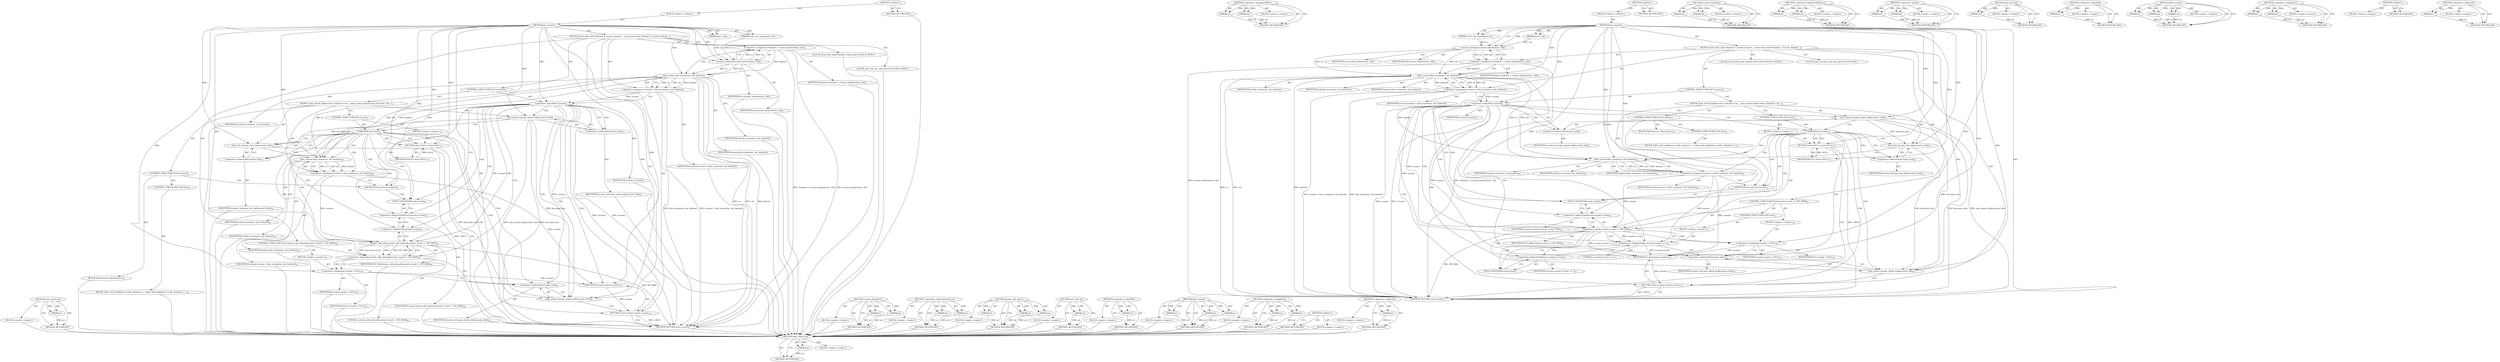 digraph "&lt;operator&gt;.addressOf" {
vulnerable_116 [label=<(METHOD,spin_unlock_irq)>];
vulnerable_117 [label=<(PARAM,p1)>];
vulnerable_118 [label=<(BLOCK,&lt;empty&gt;,&lt;empty&gt;)>];
vulnerable_119 [label=<(METHOD_RETURN,ANY)>];
vulnerable_6 [label=<(METHOD,&lt;global&gt;)<SUB>1</SUB>>];
vulnerable_7 [label=<(BLOCK,&lt;empty&gt;,&lt;empty&gt;)<SUB>1</SUB>>];
vulnerable_8 [label=<(METHOD,get_ucounts)<SUB>1</SUB>>];
vulnerable_9 [label=<(PARAM,struct user_namespace *ns)<SUB>1</SUB>>];
vulnerable_10 [label=<(PARAM,kuid_t uid)<SUB>1</SUB>>];
vulnerable_11 [label=<(BLOCK,{
	struct hlist_head *hashent = ucounts_hashent...,{
	struct hlist_head *hashent = ucounts_hashent...)<SUB>2</SUB>>];
vulnerable_12 [label="<(LOCAL,struct hlist_head* hashent: hlist_head*)<SUB>3</SUB>>"];
vulnerable_13 [label=<(&lt;operator&gt;.assignment,*hashent = ucounts_hashentry(ns, uid))<SUB>3</SUB>>];
vulnerable_14 [label=<(IDENTIFIER,hashent,*hashent = ucounts_hashentry(ns, uid))<SUB>3</SUB>>];
vulnerable_15 [label=<(ucounts_hashentry,ucounts_hashentry(ns, uid))<SUB>3</SUB>>];
vulnerable_16 [label=<(IDENTIFIER,ns,ucounts_hashentry(ns, uid))<SUB>3</SUB>>];
vulnerable_17 [label=<(IDENTIFIER,uid,ucounts_hashentry(ns, uid))<SUB>3</SUB>>];
vulnerable_18 [label="<(LOCAL,spin_lock_irq : spin_lock_irq)<SUB>6</SUB>>"];
vulnerable_19 [label=<(&lt;operator&gt;.assignment,ucounts = find_ucounts(ns, uid, hashent))<SUB>7</SUB>>];
vulnerable_20 [label=<(IDENTIFIER,ucounts,ucounts = find_ucounts(ns, uid, hashent))<SUB>7</SUB>>];
vulnerable_21 [label=<(find_ucounts,find_ucounts(ns, uid, hashent))<SUB>7</SUB>>];
vulnerable_22 [label=<(IDENTIFIER,ns,find_ucounts(ns, uid, hashent))<SUB>7</SUB>>];
vulnerable_23 [label=<(IDENTIFIER,uid,find_ucounts(ns, uid, hashent))<SUB>7</SUB>>];
vulnerable_24 [label=<(IDENTIFIER,hashent,find_ucounts(ns, uid, hashent))<SUB>7</SUB>>];
vulnerable_25 [label=<(CONTROL_STRUCTURE,IF,if (!ucounts))<SUB>8</SUB>>];
vulnerable_26 [label=<(&lt;operator&gt;.logicalNot,!ucounts)<SUB>8</SUB>>];
vulnerable_27 [label=<(IDENTIFIER,ucounts,!ucounts)<SUB>8</SUB>>];
vulnerable_28 [label=<(BLOCK,{
		spin_unlock_irq(&amp;ucounts_lock);

		new = kz...,{
		spin_unlock_irq(&amp;ucounts_lock);

		new = kz...)<SUB>8</SUB>>];
vulnerable_29 [label=<(spin_unlock_irq,spin_unlock_irq(&amp;ucounts_lock))<SUB>9</SUB>>];
vulnerable_30 [label=<(&lt;operator&gt;.addressOf,&amp;ucounts_lock)<SUB>9</SUB>>];
vulnerable_31 [label=<(IDENTIFIER,ucounts_lock,spin_unlock_irq(&amp;ucounts_lock))<SUB>9</SUB>>];
vulnerable_32 [label=<(CONTROL_STRUCTURE,IF,if (!new))<SUB>12</SUB>>];
vulnerable_33 [label=<(UNKNOWN,!new,!new)<SUB>12</SUB>>];
vulnerable_34 [label=<(BLOCK,&lt;empty&gt;,&lt;empty&gt;)<SUB>13</SUB>>];
vulnerable_35 [label=<(RETURN,return NULL;,return NULL;)<SUB>13</SUB>>];
vulnerable_36 [label=<(IDENTIFIER,NULL,return NULL;)<SUB>13</SUB>>];
vulnerable_37 [label=<(spin_lock_irq,spin_lock_irq(&amp;ucounts_lock))<SUB>19</SUB>>];
vulnerable_38 [label=<(&lt;operator&gt;.addressOf,&amp;ucounts_lock)<SUB>19</SUB>>];
vulnerable_39 [label=<(IDENTIFIER,ucounts_lock,spin_lock_irq(&amp;ucounts_lock))<SUB>19</SUB>>];
vulnerable_40 [label=<(&lt;operator&gt;.assignment,ucounts = find_ucounts(ns, uid, hashent))<SUB>20</SUB>>];
vulnerable_41 [label=<(IDENTIFIER,ucounts,ucounts = find_ucounts(ns, uid, hashent))<SUB>20</SUB>>];
vulnerable_42 [label=<(find_ucounts,find_ucounts(ns, uid, hashent))<SUB>20</SUB>>];
vulnerable_43 [label=<(IDENTIFIER,ns,find_ucounts(ns, uid, hashent))<SUB>20</SUB>>];
vulnerable_44 [label=<(IDENTIFIER,uid,find_ucounts(ns, uid, hashent))<SUB>20</SUB>>];
vulnerable_45 [label=<(IDENTIFIER,hashent,find_ucounts(ns, uid, hashent))<SUB>20</SUB>>];
vulnerable_46 [label=<(CONTROL_STRUCTURE,IF,if (ucounts))<SUB>21</SUB>>];
vulnerable_47 [label=<(IDENTIFIER,ucounts,if (ucounts))<SUB>21</SUB>>];
vulnerable_48 [label=<(BLOCK,{
			kfree(new);
		},{
			kfree(new);
		})<SUB>21</SUB>>];
vulnerable_49 [label=<(CONTROL_STRUCTURE,ELSE,else)<SUB>23</SUB>>];
vulnerable_50 [label=<(BLOCK,{
			hlist_add_head(&amp;new-&gt;node, hashent);
 			u...,{
			hlist_add_head(&amp;new-&gt;node, hashent);
 			u...)<SUB>23</SUB>>];
vulnerable_51 [label=<(CONTROL_STRUCTURE,IF,if (!atomic_add_unless(&amp;ucounts-&gt;count, 1, INT_MAX)))<SUB>28</SUB>>];
vulnerable_52 [label=<(&lt;operator&gt;.logicalNot,!atomic_add_unless(&amp;ucounts-&gt;count, 1, INT_MAX))<SUB>28</SUB>>];
vulnerable_53 [label=<(atomic_add_unless,atomic_add_unless(&amp;ucounts-&gt;count, 1, INT_MAX))<SUB>28</SUB>>];
vulnerable_54 [label=<(&lt;operator&gt;.addressOf,&amp;ucounts-&gt;count)<SUB>28</SUB>>];
vulnerable_55 [label=<(&lt;operator&gt;.indirectFieldAccess,ucounts-&gt;count)<SUB>28</SUB>>];
vulnerable_56 [label=<(IDENTIFIER,ucounts,atomic_add_unless(&amp;ucounts-&gt;count, 1, INT_MAX))<SUB>28</SUB>>];
vulnerable_57 [label=<(FIELD_IDENTIFIER,count,count)<SUB>28</SUB>>];
vulnerable_58 [label=<(LITERAL,1,atomic_add_unless(&amp;ucounts-&gt;count, 1, INT_MAX))<SUB>28</SUB>>];
vulnerable_59 [label=<(IDENTIFIER,INT_MAX,atomic_add_unless(&amp;ucounts-&gt;count, 1, INT_MAX))<SUB>28</SUB>>];
vulnerable_60 [label=<(BLOCK,&lt;empty&gt;,&lt;empty&gt;)<SUB>29</SUB>>];
vulnerable_61 [label=<(&lt;operator&gt;.assignment,ucounts = NULL)<SUB>29</SUB>>];
vulnerable_62 [label=<(IDENTIFIER,ucounts,ucounts = NULL)<SUB>29</SUB>>];
vulnerable_63 [label=<(IDENTIFIER,NULL,ucounts = NULL)<SUB>29</SUB>>];
vulnerable_64 [label=<(spin_unlock_irq,spin_unlock_irq(&amp;ucounts_lock))<SUB>30</SUB>>];
vulnerable_65 [label=<(&lt;operator&gt;.addressOf,&amp;ucounts_lock)<SUB>30</SUB>>];
vulnerable_66 [label=<(IDENTIFIER,ucounts_lock,spin_unlock_irq(&amp;ucounts_lock))<SUB>30</SUB>>];
vulnerable_67 [label=<(RETURN,return ucounts;,return ucounts;)<SUB>31</SUB>>];
vulnerable_68 [label=<(IDENTIFIER,ucounts,return ucounts;)<SUB>31</SUB>>];
vulnerable_69 [label=<(METHOD_RETURN,struct ucounts)<SUB>1</SUB>>];
vulnerable_71 [label=<(METHOD_RETURN,ANY)<SUB>1</SUB>>];
vulnerable_101 [label=<(METHOD,ucounts_hashentry)>];
vulnerable_102 [label=<(PARAM,p1)>];
vulnerable_103 [label=<(PARAM,p2)>];
vulnerable_104 [label=<(BLOCK,&lt;empty&gt;,&lt;empty&gt;)>];
vulnerable_105 [label=<(METHOD_RETURN,ANY)>];
vulnerable_134 [label=<(METHOD,&lt;operator&gt;.indirectFieldAccess)>];
vulnerable_135 [label=<(PARAM,p1)>];
vulnerable_136 [label=<(PARAM,p2)>];
vulnerable_137 [label=<(BLOCK,&lt;empty&gt;,&lt;empty&gt;)>];
vulnerable_138 [label=<(METHOD_RETURN,ANY)>];
vulnerable_128 [label=<(METHOD,atomic_add_unless)>];
vulnerable_129 [label=<(PARAM,p1)>];
vulnerable_130 [label=<(PARAM,p2)>];
vulnerable_131 [label=<(PARAM,p3)>];
vulnerable_132 [label=<(BLOCK,&lt;empty&gt;,&lt;empty&gt;)>];
vulnerable_133 [label=<(METHOD_RETURN,ANY)>];
vulnerable_124 [label=<(METHOD,spin_lock_irq)>];
vulnerable_125 [label=<(PARAM,p1)>];
vulnerable_126 [label=<(BLOCK,&lt;empty&gt;,&lt;empty&gt;)>];
vulnerable_127 [label=<(METHOD_RETURN,ANY)>];
vulnerable_112 [label=<(METHOD,&lt;operator&gt;.logicalNot)>];
vulnerable_113 [label=<(PARAM,p1)>];
vulnerable_114 [label=<(BLOCK,&lt;empty&gt;,&lt;empty&gt;)>];
vulnerable_115 [label=<(METHOD_RETURN,ANY)>];
vulnerable_106 [label=<(METHOD,find_ucounts)>];
vulnerable_107 [label=<(PARAM,p1)>];
vulnerable_108 [label=<(PARAM,p2)>];
vulnerable_109 [label=<(PARAM,p3)>];
vulnerable_110 [label=<(BLOCK,&lt;empty&gt;,&lt;empty&gt;)>];
vulnerable_111 [label=<(METHOD_RETURN,ANY)>];
vulnerable_96 [label=<(METHOD,&lt;operator&gt;.assignment)>];
vulnerable_97 [label=<(PARAM,p1)>];
vulnerable_98 [label=<(PARAM,p2)>];
vulnerable_99 [label=<(BLOCK,&lt;empty&gt;,&lt;empty&gt;)>];
vulnerable_100 [label=<(METHOD_RETURN,ANY)>];
vulnerable_90 [label=<(METHOD,&lt;global&gt;)<SUB>1</SUB>>];
vulnerable_91 [label=<(BLOCK,&lt;empty&gt;,&lt;empty&gt;)>];
vulnerable_92 [label=<(METHOD_RETURN,ANY)>];
vulnerable_120 [label=<(METHOD,&lt;operator&gt;.addressOf)>];
vulnerable_121 [label=<(PARAM,p1)>];
vulnerable_122 [label=<(BLOCK,&lt;empty&gt;,&lt;empty&gt;)>];
vulnerable_123 [label=<(METHOD_RETURN,ANY)>];
fixed_120 [label=<(METHOD,spin_unlock_irq)>];
fixed_121 [label=<(PARAM,p1)>];
fixed_122 [label=<(BLOCK,&lt;empty&gt;,&lt;empty&gt;)>];
fixed_123 [label=<(METHOD_RETURN,ANY)>];
fixed_142 [label=<(METHOD,&lt;operator&gt;.assignmentPlus)>];
fixed_143 [label=<(PARAM,p1)>];
fixed_144 [label=<(PARAM,p2)>];
fixed_145 [label=<(BLOCK,&lt;empty&gt;,&lt;empty&gt;)>];
fixed_146 [label=<(METHOD_RETURN,ANY)>];
fixed_6 [label=<(METHOD,&lt;global&gt;)<SUB>1</SUB>>];
fixed_7 [label=<(BLOCK,&lt;empty&gt;,&lt;empty&gt;)<SUB>1</SUB>>];
fixed_8 [label=<(METHOD,get_ucounts)<SUB>1</SUB>>];
fixed_9 [label=<(PARAM,struct user_namespace *ns)<SUB>1</SUB>>];
fixed_10 [label=<(PARAM,kuid_t uid)<SUB>1</SUB>>];
fixed_11 [label=<(BLOCK,{
	struct hlist_head *hashent = ucounts_hashent...,{
	struct hlist_head *hashent = ucounts_hashent...)<SUB>2</SUB>>];
fixed_12 [label="<(LOCAL,struct hlist_head* hashent: hlist_head*)<SUB>3</SUB>>"];
fixed_13 [label=<(&lt;operator&gt;.assignment,*hashent = ucounts_hashentry(ns, uid))<SUB>3</SUB>>];
fixed_14 [label=<(IDENTIFIER,hashent,*hashent = ucounts_hashentry(ns, uid))<SUB>3</SUB>>];
fixed_15 [label=<(ucounts_hashentry,ucounts_hashentry(ns, uid))<SUB>3</SUB>>];
fixed_16 [label=<(IDENTIFIER,ns,ucounts_hashentry(ns, uid))<SUB>3</SUB>>];
fixed_17 [label=<(IDENTIFIER,uid,ucounts_hashentry(ns, uid))<SUB>3</SUB>>];
fixed_18 [label="<(LOCAL,spin_lock_irq : spin_lock_irq)<SUB>6</SUB>>"];
fixed_19 [label=<(&lt;operator&gt;.assignment,ucounts = find_ucounts(ns, uid, hashent))<SUB>7</SUB>>];
fixed_20 [label=<(IDENTIFIER,ucounts,ucounts = find_ucounts(ns, uid, hashent))<SUB>7</SUB>>];
fixed_21 [label=<(find_ucounts,find_ucounts(ns, uid, hashent))<SUB>7</SUB>>];
fixed_22 [label=<(IDENTIFIER,ns,find_ucounts(ns, uid, hashent))<SUB>7</SUB>>];
fixed_23 [label=<(IDENTIFIER,uid,find_ucounts(ns, uid, hashent))<SUB>7</SUB>>];
fixed_24 [label=<(IDENTIFIER,hashent,find_ucounts(ns, uid, hashent))<SUB>7</SUB>>];
fixed_25 [label=<(CONTROL_STRUCTURE,IF,if (!ucounts))<SUB>8</SUB>>];
fixed_26 [label=<(&lt;operator&gt;.logicalNot,!ucounts)<SUB>8</SUB>>];
fixed_27 [label=<(IDENTIFIER,ucounts,!ucounts)<SUB>8</SUB>>];
fixed_28 [label=<(BLOCK,{
		spin_unlock_irq(&amp;ucounts_lock);

		new = kz...,{
		spin_unlock_irq(&amp;ucounts_lock);

		new = kz...)<SUB>8</SUB>>];
fixed_29 [label=<(spin_unlock_irq,spin_unlock_irq(&amp;ucounts_lock))<SUB>9</SUB>>];
fixed_30 [label=<(&lt;operator&gt;.addressOf,&amp;ucounts_lock)<SUB>9</SUB>>];
fixed_31 [label=<(IDENTIFIER,ucounts_lock,spin_unlock_irq(&amp;ucounts_lock))<SUB>9</SUB>>];
fixed_32 [label=<(CONTROL_STRUCTURE,IF,if (!new))<SUB>12</SUB>>];
fixed_33 [label=<(UNKNOWN,!new,!new)<SUB>12</SUB>>];
fixed_34 [label=<(BLOCK,&lt;empty&gt;,&lt;empty&gt;)<SUB>13</SUB>>];
fixed_35 [label=<(RETURN,return NULL;,return NULL;)<SUB>13</SUB>>];
fixed_36 [label=<(IDENTIFIER,NULL,return NULL;)<SUB>13</SUB>>];
fixed_37 [label=<(spin_lock_irq,spin_lock_irq(&amp;ucounts_lock))<SUB>19</SUB>>];
fixed_38 [label=<(&lt;operator&gt;.addressOf,&amp;ucounts_lock)<SUB>19</SUB>>];
fixed_39 [label=<(IDENTIFIER,ucounts_lock,spin_lock_irq(&amp;ucounts_lock))<SUB>19</SUB>>];
fixed_40 [label=<(&lt;operator&gt;.assignment,ucounts = find_ucounts(ns, uid, hashent))<SUB>20</SUB>>];
fixed_41 [label=<(IDENTIFIER,ucounts,ucounts = find_ucounts(ns, uid, hashent))<SUB>20</SUB>>];
fixed_42 [label=<(find_ucounts,find_ucounts(ns, uid, hashent))<SUB>20</SUB>>];
fixed_43 [label=<(IDENTIFIER,ns,find_ucounts(ns, uid, hashent))<SUB>20</SUB>>];
fixed_44 [label=<(IDENTIFIER,uid,find_ucounts(ns, uid, hashent))<SUB>20</SUB>>];
fixed_45 [label=<(IDENTIFIER,hashent,find_ucounts(ns, uid, hashent))<SUB>20</SUB>>];
fixed_46 [label=<(CONTROL_STRUCTURE,IF,if (ucounts))<SUB>21</SUB>>];
fixed_47 [label=<(IDENTIFIER,ucounts,if (ucounts))<SUB>21</SUB>>];
fixed_48 [label=<(BLOCK,{
			kfree(new);
		},{
			kfree(new);
		})<SUB>21</SUB>>];
fixed_49 [label=<(CONTROL_STRUCTURE,ELSE,else)<SUB>23</SUB>>];
fixed_50 [label=<(BLOCK,{
			hlist_add_head(&amp;new-&gt;node, hashent);
 			u...,{
			hlist_add_head(&amp;new-&gt;node, hashent);
 			u...)<SUB>23</SUB>>];
fixed_51 [label=<(CONTROL_STRUCTURE,IF,if (ucounts-&gt;count == INT_MAX))<SUB>28</SUB>>];
fixed_52 [label=<(&lt;operator&gt;.equals,ucounts-&gt;count == INT_MAX)<SUB>28</SUB>>];
fixed_53 [label=<(&lt;operator&gt;.indirectFieldAccess,ucounts-&gt;count)<SUB>28</SUB>>];
fixed_54 [label=<(IDENTIFIER,ucounts,ucounts-&gt;count == INT_MAX)<SUB>28</SUB>>];
fixed_55 [label=<(FIELD_IDENTIFIER,count,count)<SUB>28</SUB>>];
fixed_56 [label=<(IDENTIFIER,INT_MAX,ucounts-&gt;count == INT_MAX)<SUB>28</SUB>>];
fixed_57 [label=<(BLOCK,&lt;empty&gt;,&lt;empty&gt;)<SUB>29</SUB>>];
fixed_58 [label=<(&lt;operator&gt;.assignment,ucounts = NULL)<SUB>29</SUB>>];
fixed_59 [label=<(IDENTIFIER,ucounts,ucounts = NULL)<SUB>29</SUB>>];
fixed_60 [label=<(IDENTIFIER,NULL,ucounts = NULL)<SUB>29</SUB>>];
fixed_61 [label=<(CONTROL_STRUCTURE,ELSE,else)<SUB>31</SUB>>];
fixed_62 [label=<(BLOCK,&lt;empty&gt;,&lt;empty&gt;)<SUB>31</SUB>>];
fixed_63 [label=<(&lt;operator&gt;.assignmentPlus,ucounts-&gt;count += 1)<SUB>31</SUB>>];
fixed_64 [label=<(&lt;operator&gt;.indirectFieldAccess,ucounts-&gt;count)<SUB>31</SUB>>];
fixed_65 [label=<(IDENTIFIER,ucounts,ucounts-&gt;count += 1)<SUB>31</SUB>>];
fixed_66 [label=<(FIELD_IDENTIFIER,count,count)<SUB>31</SUB>>];
fixed_67 [label=<(LITERAL,1,ucounts-&gt;count += 1)<SUB>31</SUB>>];
fixed_68 [label=<(spin_unlock_irq,spin_unlock_irq(&amp;ucounts_lock))<SUB>32</SUB>>];
fixed_69 [label=<(&lt;operator&gt;.addressOf,&amp;ucounts_lock)<SUB>32</SUB>>];
fixed_70 [label=<(IDENTIFIER,ucounts_lock,spin_unlock_irq(&amp;ucounts_lock))<SUB>32</SUB>>];
fixed_71 [label=<(RETURN,return ucounts;,return ucounts;)<SUB>33</SUB>>];
fixed_72 [label=<(IDENTIFIER,ucounts,return ucounts;)<SUB>33</SUB>>];
fixed_73 [label=<(METHOD_RETURN,struct ucounts)<SUB>1</SUB>>];
fixed_75 [label=<(METHOD_RETURN,ANY)<SUB>1</SUB>>];
fixed_105 [label=<(METHOD,ucounts_hashentry)>];
fixed_106 [label=<(PARAM,p1)>];
fixed_107 [label=<(PARAM,p2)>];
fixed_108 [label=<(BLOCK,&lt;empty&gt;,&lt;empty&gt;)>];
fixed_109 [label=<(METHOD_RETURN,ANY)>];
fixed_137 [label=<(METHOD,&lt;operator&gt;.indirectFieldAccess)>];
fixed_138 [label=<(PARAM,p1)>];
fixed_139 [label=<(PARAM,p2)>];
fixed_140 [label=<(BLOCK,&lt;empty&gt;,&lt;empty&gt;)>];
fixed_141 [label=<(METHOD_RETURN,ANY)>];
fixed_132 [label=<(METHOD,&lt;operator&gt;.equals)>];
fixed_133 [label=<(PARAM,p1)>];
fixed_134 [label=<(PARAM,p2)>];
fixed_135 [label=<(BLOCK,&lt;empty&gt;,&lt;empty&gt;)>];
fixed_136 [label=<(METHOD_RETURN,ANY)>];
fixed_128 [label=<(METHOD,spin_lock_irq)>];
fixed_129 [label=<(PARAM,p1)>];
fixed_130 [label=<(BLOCK,&lt;empty&gt;,&lt;empty&gt;)>];
fixed_131 [label=<(METHOD_RETURN,ANY)>];
fixed_116 [label=<(METHOD,&lt;operator&gt;.logicalNot)>];
fixed_117 [label=<(PARAM,p1)>];
fixed_118 [label=<(BLOCK,&lt;empty&gt;,&lt;empty&gt;)>];
fixed_119 [label=<(METHOD_RETURN,ANY)>];
fixed_110 [label=<(METHOD,find_ucounts)>];
fixed_111 [label=<(PARAM,p1)>];
fixed_112 [label=<(PARAM,p2)>];
fixed_113 [label=<(PARAM,p3)>];
fixed_114 [label=<(BLOCK,&lt;empty&gt;,&lt;empty&gt;)>];
fixed_115 [label=<(METHOD_RETURN,ANY)>];
fixed_100 [label=<(METHOD,&lt;operator&gt;.assignment)>];
fixed_101 [label=<(PARAM,p1)>];
fixed_102 [label=<(PARAM,p2)>];
fixed_103 [label=<(BLOCK,&lt;empty&gt;,&lt;empty&gt;)>];
fixed_104 [label=<(METHOD_RETURN,ANY)>];
fixed_94 [label=<(METHOD,&lt;global&gt;)<SUB>1</SUB>>];
fixed_95 [label=<(BLOCK,&lt;empty&gt;,&lt;empty&gt;)>];
fixed_96 [label=<(METHOD_RETURN,ANY)>];
fixed_124 [label=<(METHOD,&lt;operator&gt;.addressOf)>];
fixed_125 [label=<(PARAM,p1)>];
fixed_126 [label=<(BLOCK,&lt;empty&gt;,&lt;empty&gt;)>];
fixed_127 [label=<(METHOD_RETURN,ANY)>];
vulnerable_116 -> vulnerable_117  [key=0, label="AST: "];
vulnerable_116 -> vulnerable_117  [key=1, label="DDG: "];
vulnerable_116 -> vulnerable_118  [key=0, label="AST: "];
vulnerable_116 -> vulnerable_119  [key=0, label="AST: "];
vulnerable_116 -> vulnerable_119  [key=1, label="CFG: "];
vulnerable_117 -> vulnerable_119  [key=0, label="DDG: p1"];
vulnerable_118 -> fixed_120  [key=0];
vulnerable_119 -> fixed_120  [key=0];
vulnerable_6 -> vulnerable_7  [key=0, label="AST: "];
vulnerable_6 -> vulnerable_71  [key=0, label="AST: "];
vulnerable_6 -> vulnerable_71  [key=1, label="CFG: "];
vulnerable_7 -> vulnerable_8  [key=0, label="AST: "];
vulnerable_8 -> vulnerable_9  [key=0, label="AST: "];
vulnerable_8 -> vulnerable_9  [key=1, label="DDG: "];
vulnerable_8 -> vulnerable_10  [key=0, label="AST: "];
vulnerable_8 -> vulnerable_10  [key=1, label="DDG: "];
vulnerable_8 -> vulnerable_11  [key=0, label="AST: "];
vulnerable_8 -> vulnerable_69  [key=0, label="AST: "];
vulnerable_8 -> vulnerable_15  [key=0, label="CFG: "];
vulnerable_8 -> vulnerable_15  [key=1, label="DDG: "];
vulnerable_8 -> vulnerable_64  [key=0, label="DDG: "];
vulnerable_8 -> vulnerable_68  [key=0, label="DDG: "];
vulnerable_8 -> vulnerable_21  [key=0, label="DDG: "];
vulnerable_8 -> vulnerable_26  [key=0, label="DDG: "];
vulnerable_8 -> vulnerable_61  [key=0, label="DDG: "];
vulnerable_8 -> vulnerable_29  [key=0, label="DDG: "];
vulnerable_8 -> vulnerable_37  [key=0, label="DDG: "];
vulnerable_8 -> vulnerable_47  [key=0, label="DDG: "];
vulnerable_8 -> vulnerable_53  [key=0, label="DDG: "];
vulnerable_8 -> vulnerable_35  [key=0, label="DDG: "];
vulnerable_8 -> vulnerable_42  [key=0, label="DDG: "];
vulnerable_8 -> vulnerable_36  [key=0, label="DDG: "];
vulnerable_9 -> vulnerable_15  [key=0, label="DDG: ns"];
vulnerable_10 -> vulnerable_15  [key=0, label="DDG: uid"];
vulnerable_11 -> vulnerable_12  [key=0, label="AST: "];
vulnerable_11 -> vulnerable_13  [key=0, label="AST: "];
vulnerable_11 -> vulnerable_18  [key=0, label="AST: "];
vulnerable_11 -> vulnerable_19  [key=0, label="AST: "];
vulnerable_11 -> vulnerable_25  [key=0, label="AST: "];
vulnerable_11 -> vulnerable_51  [key=0, label="AST: "];
vulnerable_11 -> vulnerable_64  [key=0, label="AST: "];
vulnerable_11 -> vulnerable_67  [key=0, label="AST: "];
vulnerable_12 -> fixed_120  [key=0];
vulnerable_13 -> vulnerable_14  [key=0, label="AST: "];
vulnerable_13 -> vulnerable_15  [key=0, label="AST: "];
vulnerable_13 -> vulnerable_21  [key=0, label="CFG: "];
vulnerable_13 -> vulnerable_21  [key=1, label="DDG: hashent"];
vulnerable_13 -> vulnerable_69  [key=0, label="DDG: ucounts_hashentry(ns, uid)"];
vulnerable_13 -> vulnerable_69  [key=1, label="DDG: *hashent = ucounts_hashentry(ns, uid)"];
vulnerable_14 -> fixed_120  [key=0];
vulnerable_15 -> vulnerable_16  [key=0, label="AST: "];
vulnerable_15 -> vulnerable_17  [key=0, label="AST: "];
vulnerable_15 -> vulnerable_13  [key=0, label="CFG: "];
vulnerable_15 -> vulnerable_13  [key=1, label="DDG: ns"];
vulnerable_15 -> vulnerable_13  [key=2, label="DDG: uid"];
vulnerable_15 -> vulnerable_21  [key=0, label="DDG: ns"];
vulnerable_15 -> vulnerable_21  [key=1, label="DDG: uid"];
vulnerable_16 -> fixed_120  [key=0];
vulnerable_17 -> fixed_120  [key=0];
vulnerable_18 -> fixed_120  [key=0];
vulnerable_19 -> vulnerable_20  [key=0, label="AST: "];
vulnerable_19 -> vulnerable_21  [key=0, label="AST: "];
vulnerable_19 -> vulnerable_26  [key=0, label="CFG: "];
vulnerable_19 -> vulnerable_26  [key=1, label="DDG: ucounts"];
vulnerable_19 -> vulnerable_69  [key=0, label="DDG: find_ucounts(ns, uid, hashent)"];
vulnerable_19 -> vulnerable_69  [key=1, label="DDG: ucounts = find_ucounts(ns, uid, hashent)"];
vulnerable_20 -> fixed_120  [key=0];
vulnerable_21 -> vulnerable_22  [key=0, label="AST: "];
vulnerable_21 -> vulnerable_23  [key=0, label="AST: "];
vulnerable_21 -> vulnerable_24  [key=0, label="AST: "];
vulnerable_21 -> vulnerable_19  [key=0, label="CFG: "];
vulnerable_21 -> vulnerable_19  [key=1, label="DDG: ns"];
vulnerable_21 -> vulnerable_19  [key=2, label="DDG: uid"];
vulnerable_21 -> vulnerable_19  [key=3, label="DDG: hashent"];
vulnerable_21 -> vulnerable_69  [key=0, label="DDG: ns"];
vulnerable_21 -> vulnerable_69  [key=1, label="DDG: uid"];
vulnerable_21 -> vulnerable_69  [key=2, label="DDG: hashent"];
vulnerable_21 -> vulnerable_42  [key=0, label="DDG: ns"];
vulnerable_21 -> vulnerable_42  [key=1, label="DDG: uid"];
vulnerable_21 -> vulnerable_42  [key=2, label="DDG: hashent"];
vulnerable_22 -> fixed_120  [key=0];
vulnerable_23 -> fixed_120  [key=0];
vulnerable_24 -> fixed_120  [key=0];
vulnerable_25 -> vulnerable_26  [key=0, label="AST: "];
vulnerable_25 -> vulnerable_28  [key=0, label="AST: "];
vulnerable_26 -> vulnerable_27  [key=0, label="AST: "];
vulnerable_26 -> vulnerable_30  [key=0, label="CFG: "];
vulnerable_26 -> vulnerable_30  [key=1, label="CDG: "];
vulnerable_26 -> vulnerable_57  [key=0, label="CFG: "];
vulnerable_26 -> vulnerable_57  [key=1, label="CDG: "];
vulnerable_26 -> vulnerable_69  [key=0, label="DDG: ucounts"];
vulnerable_26 -> vulnerable_69  [key=1, label="DDG: !ucounts"];
vulnerable_26 -> vulnerable_68  [key=0, label="DDG: ucounts"];
vulnerable_26 -> vulnerable_53  [key=0, label="DDG: ucounts"];
vulnerable_26 -> vulnerable_53  [key=1, label="CDG: "];
vulnerable_26 -> vulnerable_33  [key=0, label="CDG: "];
vulnerable_26 -> vulnerable_64  [key=0, label="CDG: "];
vulnerable_26 -> vulnerable_52  [key=0, label="CDG: "];
vulnerable_26 -> vulnerable_67  [key=0, label="CDG: "];
vulnerable_26 -> vulnerable_29  [key=0, label="CDG: "];
vulnerable_26 -> vulnerable_65  [key=0, label="CDG: "];
vulnerable_26 -> vulnerable_55  [key=0, label="CDG: "];
vulnerable_26 -> vulnerable_54  [key=0, label="CDG: "];
vulnerable_27 -> fixed_120  [key=0];
vulnerable_28 -> vulnerable_29  [key=0, label="AST: "];
vulnerable_28 -> vulnerable_32  [key=0, label="AST: "];
vulnerable_28 -> vulnerable_37  [key=0, label="AST: "];
vulnerable_28 -> vulnerable_40  [key=0, label="AST: "];
vulnerable_28 -> vulnerable_46  [key=0, label="AST: "];
vulnerable_29 -> vulnerable_30  [key=0, label="AST: "];
vulnerable_29 -> vulnerable_33  [key=0, label="CFG: "];
vulnerable_29 -> vulnerable_69  [key=0, label="DDG: &amp;ucounts_lock"];
vulnerable_29 -> vulnerable_69  [key=1, label="DDG: spin_unlock_irq(&amp;ucounts_lock)"];
vulnerable_29 -> vulnerable_64  [key=0, label="DDG: &amp;ucounts_lock"];
vulnerable_29 -> vulnerable_37  [key=0, label="DDG: &amp;ucounts_lock"];
vulnerable_30 -> vulnerable_31  [key=0, label="AST: "];
vulnerable_30 -> vulnerable_29  [key=0, label="CFG: "];
vulnerable_31 -> fixed_120  [key=0];
vulnerable_32 -> vulnerable_33  [key=0, label="AST: "];
vulnerable_32 -> vulnerable_34  [key=0, label="AST: "];
vulnerable_33 -> vulnerable_35  [key=0, label="CFG: "];
vulnerable_33 -> vulnerable_35  [key=1, label="CDG: "];
vulnerable_33 -> vulnerable_38  [key=0, label="CFG: "];
vulnerable_33 -> vulnerable_38  [key=1, label="CDG: "];
vulnerable_33 -> vulnerable_47  [key=0, label="CDG: "];
vulnerable_33 -> vulnerable_64  [key=0, label="CDG: "];
vulnerable_33 -> vulnerable_42  [key=0, label="CDG: "];
vulnerable_33 -> vulnerable_57  [key=0, label="CDG: "];
vulnerable_33 -> vulnerable_52  [key=0, label="CDG: "];
vulnerable_33 -> vulnerable_37  [key=0, label="CDG: "];
vulnerable_33 -> vulnerable_53  [key=0, label="CDG: "];
vulnerable_33 -> vulnerable_67  [key=0, label="CDG: "];
vulnerable_33 -> vulnerable_40  [key=0, label="CDG: "];
vulnerable_33 -> vulnerable_65  [key=0, label="CDG: "];
vulnerable_33 -> vulnerable_55  [key=0, label="CDG: "];
vulnerable_33 -> vulnerable_54  [key=0, label="CDG: "];
vulnerable_34 -> vulnerable_35  [key=0, label="AST: "];
vulnerable_35 -> vulnerable_36  [key=0, label="AST: "];
vulnerable_35 -> vulnerable_69  [key=0, label="CFG: "];
vulnerable_35 -> vulnerable_69  [key=1, label="DDG: &lt;RET&gt;"];
vulnerable_36 -> vulnerable_35  [key=0, label="DDG: NULL"];
vulnerable_37 -> vulnerable_38  [key=0, label="AST: "];
vulnerable_37 -> vulnerable_42  [key=0, label="CFG: "];
vulnerable_37 -> vulnerable_64  [key=0, label="DDG: &amp;ucounts_lock"];
vulnerable_38 -> vulnerable_39  [key=0, label="AST: "];
vulnerable_38 -> vulnerable_37  [key=0, label="CFG: "];
vulnerable_39 -> fixed_120  [key=0];
vulnerable_40 -> vulnerable_41  [key=0, label="AST: "];
vulnerable_40 -> vulnerable_42  [key=0, label="AST: "];
vulnerable_40 -> vulnerable_47  [key=0, label="CFG: "];
vulnerable_40 -> vulnerable_68  [key=0, label="DDG: ucounts"];
vulnerable_40 -> vulnerable_53  [key=0, label="DDG: ucounts"];
vulnerable_41 -> fixed_120  [key=0];
vulnerable_42 -> vulnerable_43  [key=0, label="AST: "];
vulnerable_42 -> vulnerable_44  [key=0, label="AST: "];
vulnerable_42 -> vulnerable_45  [key=0, label="AST: "];
vulnerable_42 -> vulnerable_40  [key=0, label="CFG: "];
vulnerable_42 -> vulnerable_40  [key=1, label="DDG: ns"];
vulnerable_42 -> vulnerable_40  [key=2, label="DDG: uid"];
vulnerable_42 -> vulnerable_40  [key=3, label="DDG: hashent"];
vulnerable_43 -> fixed_120  [key=0];
vulnerable_44 -> fixed_120  [key=0];
vulnerable_45 -> fixed_120  [key=0];
vulnerable_46 -> vulnerable_47  [key=0, label="AST: "];
vulnerable_46 -> vulnerable_48  [key=0, label="AST: "];
vulnerable_46 -> vulnerable_49  [key=0, label="AST: "];
vulnerable_47 -> vulnerable_57  [key=0, label="CFG: "];
vulnerable_48 -> fixed_120  [key=0];
vulnerable_49 -> vulnerable_50  [key=0, label="AST: "];
vulnerable_50 -> fixed_120  [key=0];
vulnerable_51 -> vulnerable_52  [key=0, label="AST: "];
vulnerable_51 -> vulnerable_60  [key=0, label="AST: "];
vulnerable_52 -> vulnerable_53  [key=0, label="AST: "];
vulnerable_52 -> vulnerable_61  [key=0, label="CFG: "];
vulnerable_52 -> vulnerable_61  [key=1, label="CDG: "];
vulnerable_52 -> vulnerable_65  [key=0, label="CFG: "];
vulnerable_53 -> vulnerable_54  [key=0, label="AST: "];
vulnerable_53 -> vulnerable_58  [key=0, label="AST: "];
vulnerable_53 -> vulnerable_59  [key=0, label="AST: "];
vulnerable_53 -> vulnerable_52  [key=0, label="CFG: "];
vulnerable_53 -> vulnerable_52  [key=1, label="DDG: &amp;ucounts-&gt;count"];
vulnerable_53 -> vulnerable_52  [key=2, label="DDG: 1"];
vulnerable_53 -> vulnerable_52  [key=3, label="DDG: INT_MAX"];
vulnerable_53 -> vulnerable_69  [key=0, label="DDG: INT_MAX"];
vulnerable_54 -> vulnerable_55  [key=0, label="AST: "];
vulnerable_54 -> vulnerable_53  [key=0, label="CFG: "];
vulnerable_55 -> vulnerable_56  [key=0, label="AST: "];
vulnerable_55 -> vulnerable_57  [key=0, label="AST: "];
vulnerable_55 -> vulnerable_54  [key=0, label="CFG: "];
vulnerable_56 -> fixed_120  [key=0];
vulnerable_57 -> vulnerable_55  [key=0, label="CFG: "];
vulnerable_58 -> fixed_120  [key=0];
vulnerable_59 -> fixed_120  [key=0];
vulnerable_60 -> vulnerable_61  [key=0, label="AST: "];
vulnerable_61 -> vulnerable_62  [key=0, label="AST: "];
vulnerable_61 -> vulnerable_63  [key=0, label="AST: "];
vulnerable_61 -> vulnerable_65  [key=0, label="CFG: "];
vulnerable_61 -> vulnerable_68  [key=0, label="DDG: ucounts"];
vulnerable_62 -> fixed_120  [key=0];
vulnerable_63 -> fixed_120  [key=0];
vulnerable_64 -> vulnerable_65  [key=0, label="AST: "];
vulnerable_64 -> vulnerable_67  [key=0, label="CFG: "];
vulnerable_65 -> vulnerable_66  [key=0, label="AST: "];
vulnerable_65 -> vulnerable_64  [key=0, label="CFG: "];
vulnerable_66 -> fixed_120  [key=0];
vulnerable_67 -> vulnerable_68  [key=0, label="AST: "];
vulnerable_67 -> vulnerable_69  [key=0, label="CFG: "];
vulnerable_67 -> vulnerable_69  [key=1, label="DDG: &lt;RET&gt;"];
vulnerable_68 -> vulnerable_67  [key=0, label="DDG: ucounts"];
vulnerable_69 -> fixed_120  [key=0];
vulnerable_71 -> fixed_120  [key=0];
vulnerable_101 -> vulnerable_102  [key=0, label="AST: "];
vulnerable_101 -> vulnerable_102  [key=1, label="DDG: "];
vulnerable_101 -> vulnerable_104  [key=0, label="AST: "];
vulnerable_101 -> vulnerable_103  [key=0, label="AST: "];
vulnerable_101 -> vulnerable_103  [key=1, label="DDG: "];
vulnerable_101 -> vulnerable_105  [key=0, label="AST: "];
vulnerable_101 -> vulnerable_105  [key=1, label="CFG: "];
vulnerable_102 -> vulnerable_105  [key=0, label="DDG: p1"];
vulnerable_103 -> vulnerable_105  [key=0, label="DDG: p2"];
vulnerable_104 -> fixed_120  [key=0];
vulnerable_105 -> fixed_120  [key=0];
vulnerable_134 -> vulnerable_135  [key=0, label="AST: "];
vulnerable_134 -> vulnerable_135  [key=1, label="DDG: "];
vulnerable_134 -> vulnerable_137  [key=0, label="AST: "];
vulnerable_134 -> vulnerable_136  [key=0, label="AST: "];
vulnerable_134 -> vulnerable_136  [key=1, label="DDG: "];
vulnerable_134 -> vulnerable_138  [key=0, label="AST: "];
vulnerable_134 -> vulnerable_138  [key=1, label="CFG: "];
vulnerable_135 -> vulnerable_138  [key=0, label="DDG: p1"];
vulnerable_136 -> vulnerable_138  [key=0, label="DDG: p2"];
vulnerable_137 -> fixed_120  [key=0];
vulnerable_138 -> fixed_120  [key=0];
vulnerable_128 -> vulnerable_129  [key=0, label="AST: "];
vulnerable_128 -> vulnerable_129  [key=1, label="DDG: "];
vulnerable_128 -> vulnerable_132  [key=0, label="AST: "];
vulnerable_128 -> vulnerable_130  [key=0, label="AST: "];
vulnerable_128 -> vulnerable_130  [key=1, label="DDG: "];
vulnerable_128 -> vulnerable_133  [key=0, label="AST: "];
vulnerable_128 -> vulnerable_133  [key=1, label="CFG: "];
vulnerable_128 -> vulnerable_131  [key=0, label="AST: "];
vulnerable_128 -> vulnerable_131  [key=1, label="DDG: "];
vulnerable_129 -> vulnerable_133  [key=0, label="DDG: p1"];
vulnerable_130 -> vulnerable_133  [key=0, label="DDG: p2"];
vulnerable_131 -> vulnerable_133  [key=0, label="DDG: p3"];
vulnerable_132 -> fixed_120  [key=0];
vulnerable_133 -> fixed_120  [key=0];
vulnerable_124 -> vulnerable_125  [key=0, label="AST: "];
vulnerable_124 -> vulnerable_125  [key=1, label="DDG: "];
vulnerable_124 -> vulnerable_126  [key=0, label="AST: "];
vulnerable_124 -> vulnerable_127  [key=0, label="AST: "];
vulnerable_124 -> vulnerable_127  [key=1, label="CFG: "];
vulnerable_125 -> vulnerable_127  [key=0, label="DDG: p1"];
vulnerable_126 -> fixed_120  [key=0];
vulnerable_127 -> fixed_120  [key=0];
vulnerable_112 -> vulnerable_113  [key=0, label="AST: "];
vulnerable_112 -> vulnerable_113  [key=1, label="DDG: "];
vulnerable_112 -> vulnerable_114  [key=0, label="AST: "];
vulnerable_112 -> vulnerable_115  [key=0, label="AST: "];
vulnerable_112 -> vulnerable_115  [key=1, label="CFG: "];
vulnerable_113 -> vulnerable_115  [key=0, label="DDG: p1"];
vulnerable_114 -> fixed_120  [key=0];
vulnerable_115 -> fixed_120  [key=0];
vulnerable_106 -> vulnerable_107  [key=0, label="AST: "];
vulnerable_106 -> vulnerable_107  [key=1, label="DDG: "];
vulnerable_106 -> vulnerable_110  [key=0, label="AST: "];
vulnerable_106 -> vulnerable_108  [key=0, label="AST: "];
vulnerable_106 -> vulnerable_108  [key=1, label="DDG: "];
vulnerable_106 -> vulnerable_111  [key=0, label="AST: "];
vulnerable_106 -> vulnerable_111  [key=1, label="CFG: "];
vulnerable_106 -> vulnerable_109  [key=0, label="AST: "];
vulnerable_106 -> vulnerable_109  [key=1, label="DDG: "];
vulnerable_107 -> vulnerable_111  [key=0, label="DDG: p1"];
vulnerable_108 -> vulnerable_111  [key=0, label="DDG: p2"];
vulnerable_109 -> vulnerable_111  [key=0, label="DDG: p3"];
vulnerable_110 -> fixed_120  [key=0];
vulnerable_111 -> fixed_120  [key=0];
vulnerable_96 -> vulnerable_97  [key=0, label="AST: "];
vulnerable_96 -> vulnerable_97  [key=1, label="DDG: "];
vulnerable_96 -> vulnerable_99  [key=0, label="AST: "];
vulnerable_96 -> vulnerable_98  [key=0, label="AST: "];
vulnerable_96 -> vulnerable_98  [key=1, label="DDG: "];
vulnerable_96 -> vulnerable_100  [key=0, label="AST: "];
vulnerable_96 -> vulnerable_100  [key=1, label="CFG: "];
vulnerable_97 -> vulnerable_100  [key=0, label="DDG: p1"];
vulnerable_98 -> vulnerable_100  [key=0, label="DDG: p2"];
vulnerable_99 -> fixed_120  [key=0];
vulnerable_100 -> fixed_120  [key=0];
vulnerable_90 -> vulnerable_91  [key=0, label="AST: "];
vulnerable_90 -> vulnerable_92  [key=0, label="AST: "];
vulnerable_90 -> vulnerable_92  [key=1, label="CFG: "];
vulnerable_91 -> fixed_120  [key=0];
vulnerable_92 -> fixed_120  [key=0];
vulnerable_120 -> vulnerable_121  [key=0, label="AST: "];
vulnerable_120 -> vulnerable_121  [key=1, label="DDG: "];
vulnerable_120 -> vulnerable_122  [key=0, label="AST: "];
vulnerable_120 -> vulnerable_123  [key=0, label="AST: "];
vulnerable_120 -> vulnerable_123  [key=1, label="CFG: "];
vulnerable_121 -> vulnerable_123  [key=0, label="DDG: p1"];
vulnerable_122 -> fixed_120  [key=0];
vulnerable_123 -> fixed_120  [key=0];
fixed_120 -> fixed_121  [key=0, label="AST: "];
fixed_120 -> fixed_121  [key=1, label="DDG: "];
fixed_120 -> fixed_122  [key=0, label="AST: "];
fixed_120 -> fixed_123  [key=0, label="AST: "];
fixed_120 -> fixed_123  [key=1, label="CFG: "];
fixed_121 -> fixed_123  [key=0, label="DDG: p1"];
fixed_142 -> fixed_143  [key=0, label="AST: "];
fixed_142 -> fixed_143  [key=1, label="DDG: "];
fixed_142 -> fixed_145  [key=0, label="AST: "];
fixed_142 -> fixed_144  [key=0, label="AST: "];
fixed_142 -> fixed_144  [key=1, label="DDG: "];
fixed_142 -> fixed_146  [key=0, label="AST: "];
fixed_142 -> fixed_146  [key=1, label="CFG: "];
fixed_143 -> fixed_146  [key=0, label="DDG: p1"];
fixed_144 -> fixed_146  [key=0, label="DDG: p2"];
fixed_6 -> fixed_7  [key=0, label="AST: "];
fixed_6 -> fixed_75  [key=0, label="AST: "];
fixed_6 -> fixed_75  [key=1, label="CFG: "];
fixed_7 -> fixed_8  [key=0, label="AST: "];
fixed_8 -> fixed_9  [key=0, label="AST: "];
fixed_8 -> fixed_9  [key=1, label="DDG: "];
fixed_8 -> fixed_10  [key=0, label="AST: "];
fixed_8 -> fixed_10  [key=1, label="DDG: "];
fixed_8 -> fixed_11  [key=0, label="AST: "];
fixed_8 -> fixed_73  [key=0, label="AST: "];
fixed_8 -> fixed_15  [key=0, label="CFG: "];
fixed_8 -> fixed_15  [key=1, label="DDG: "];
fixed_8 -> fixed_68  [key=0, label="DDG: "];
fixed_8 -> fixed_72  [key=0, label="DDG: "];
fixed_8 -> fixed_21  [key=0, label="DDG: "];
fixed_8 -> fixed_26  [key=0, label="DDG: "];
fixed_8 -> fixed_52  [key=0, label="DDG: "];
fixed_8 -> fixed_58  [key=0, label="DDG: "];
fixed_8 -> fixed_29  [key=0, label="DDG: "];
fixed_8 -> fixed_37  [key=0, label="DDG: "];
fixed_8 -> fixed_47  [key=0, label="DDG: "];
fixed_8 -> fixed_63  [key=0, label="DDG: "];
fixed_8 -> fixed_35  [key=0, label="DDG: "];
fixed_8 -> fixed_42  [key=0, label="DDG: "];
fixed_8 -> fixed_36  [key=0, label="DDG: "];
fixed_9 -> fixed_15  [key=0, label="DDG: ns"];
fixed_10 -> fixed_15  [key=0, label="DDG: uid"];
fixed_11 -> fixed_12  [key=0, label="AST: "];
fixed_11 -> fixed_13  [key=0, label="AST: "];
fixed_11 -> fixed_18  [key=0, label="AST: "];
fixed_11 -> fixed_19  [key=0, label="AST: "];
fixed_11 -> fixed_25  [key=0, label="AST: "];
fixed_11 -> fixed_51  [key=0, label="AST: "];
fixed_11 -> fixed_68  [key=0, label="AST: "];
fixed_11 -> fixed_71  [key=0, label="AST: "];
fixed_13 -> fixed_14  [key=0, label="AST: "];
fixed_13 -> fixed_15  [key=0, label="AST: "];
fixed_13 -> fixed_21  [key=0, label="CFG: "];
fixed_13 -> fixed_21  [key=1, label="DDG: hashent"];
fixed_13 -> fixed_73  [key=0, label="DDG: ucounts_hashentry(ns, uid)"];
fixed_13 -> fixed_73  [key=1, label="DDG: *hashent = ucounts_hashentry(ns, uid)"];
fixed_15 -> fixed_16  [key=0, label="AST: "];
fixed_15 -> fixed_17  [key=0, label="AST: "];
fixed_15 -> fixed_13  [key=0, label="CFG: "];
fixed_15 -> fixed_13  [key=1, label="DDG: ns"];
fixed_15 -> fixed_13  [key=2, label="DDG: uid"];
fixed_15 -> fixed_21  [key=0, label="DDG: ns"];
fixed_15 -> fixed_21  [key=1, label="DDG: uid"];
fixed_19 -> fixed_20  [key=0, label="AST: "];
fixed_19 -> fixed_21  [key=0, label="AST: "];
fixed_19 -> fixed_26  [key=0, label="CFG: "];
fixed_19 -> fixed_26  [key=1, label="DDG: ucounts"];
fixed_19 -> fixed_73  [key=0, label="DDG: find_ucounts(ns, uid, hashent)"];
fixed_19 -> fixed_73  [key=1, label="DDG: ucounts = find_ucounts(ns, uid, hashent)"];
fixed_21 -> fixed_22  [key=0, label="AST: "];
fixed_21 -> fixed_23  [key=0, label="AST: "];
fixed_21 -> fixed_24  [key=0, label="AST: "];
fixed_21 -> fixed_19  [key=0, label="CFG: "];
fixed_21 -> fixed_19  [key=1, label="DDG: ns"];
fixed_21 -> fixed_19  [key=2, label="DDG: uid"];
fixed_21 -> fixed_19  [key=3, label="DDG: hashent"];
fixed_21 -> fixed_73  [key=0, label="DDG: ns"];
fixed_21 -> fixed_73  [key=1, label="DDG: uid"];
fixed_21 -> fixed_73  [key=2, label="DDG: hashent"];
fixed_21 -> fixed_42  [key=0, label="DDG: ns"];
fixed_21 -> fixed_42  [key=1, label="DDG: uid"];
fixed_21 -> fixed_42  [key=2, label="DDG: hashent"];
fixed_25 -> fixed_26  [key=0, label="AST: "];
fixed_25 -> fixed_28  [key=0, label="AST: "];
fixed_26 -> fixed_27  [key=0, label="AST: "];
fixed_26 -> fixed_30  [key=0, label="CFG: "];
fixed_26 -> fixed_30  [key=1, label="CDG: "];
fixed_26 -> fixed_55  [key=0, label="CFG: "];
fixed_26 -> fixed_55  [key=1, label="CDG: "];
fixed_26 -> fixed_73  [key=0, label="DDG: ucounts"];
fixed_26 -> fixed_73  [key=1, label="DDG: !ucounts"];
fixed_26 -> fixed_72  [key=0, label="DDG: ucounts"];
fixed_26 -> fixed_52  [key=0, label="DDG: ucounts"];
fixed_26 -> fixed_52  [key=1, label="CDG: "];
fixed_26 -> fixed_63  [key=0, label="DDG: ucounts"];
fixed_26 -> fixed_68  [key=0, label="CDG: "];
fixed_26 -> fixed_33  [key=0, label="CDG: "];
fixed_26 -> fixed_71  [key=0, label="CDG: "];
fixed_26 -> fixed_53  [key=0, label="CDG: "];
fixed_26 -> fixed_69  [key=0, label="CDG: "];
fixed_26 -> fixed_29  [key=0, label="CDG: "];
fixed_28 -> fixed_29  [key=0, label="AST: "];
fixed_28 -> fixed_32  [key=0, label="AST: "];
fixed_28 -> fixed_37  [key=0, label="AST: "];
fixed_28 -> fixed_40  [key=0, label="AST: "];
fixed_28 -> fixed_46  [key=0, label="AST: "];
fixed_29 -> fixed_30  [key=0, label="AST: "];
fixed_29 -> fixed_33  [key=0, label="CFG: "];
fixed_29 -> fixed_73  [key=0, label="DDG: &amp;ucounts_lock"];
fixed_29 -> fixed_73  [key=1, label="DDG: spin_unlock_irq(&amp;ucounts_lock)"];
fixed_29 -> fixed_68  [key=0, label="DDG: &amp;ucounts_lock"];
fixed_29 -> fixed_37  [key=0, label="DDG: &amp;ucounts_lock"];
fixed_30 -> fixed_31  [key=0, label="AST: "];
fixed_30 -> fixed_29  [key=0, label="CFG: "];
fixed_32 -> fixed_33  [key=0, label="AST: "];
fixed_32 -> fixed_34  [key=0, label="AST: "];
fixed_33 -> fixed_35  [key=0, label="CFG: "];
fixed_33 -> fixed_35  [key=1, label="CDG: "];
fixed_33 -> fixed_38  [key=0, label="CFG: "];
fixed_33 -> fixed_38  [key=1, label="CDG: "];
fixed_33 -> fixed_47  [key=0, label="CDG: "];
fixed_33 -> fixed_68  [key=0, label="CDG: "];
fixed_33 -> fixed_42  [key=0, label="CDG: "];
fixed_33 -> fixed_71  [key=0, label="CDG: "];
fixed_33 -> fixed_52  [key=0, label="CDG: "];
fixed_33 -> fixed_37  [key=0, label="CDG: "];
fixed_33 -> fixed_53  [key=0, label="CDG: "];
fixed_33 -> fixed_69  [key=0, label="CDG: "];
fixed_33 -> fixed_40  [key=0, label="CDG: "];
fixed_33 -> fixed_55  [key=0, label="CDG: "];
fixed_34 -> fixed_35  [key=0, label="AST: "];
fixed_35 -> fixed_36  [key=0, label="AST: "];
fixed_35 -> fixed_73  [key=0, label="CFG: "];
fixed_35 -> fixed_73  [key=1, label="DDG: &lt;RET&gt;"];
fixed_36 -> fixed_35  [key=0, label="DDG: NULL"];
fixed_37 -> fixed_38  [key=0, label="AST: "];
fixed_37 -> fixed_42  [key=0, label="CFG: "];
fixed_37 -> fixed_68  [key=0, label="DDG: &amp;ucounts_lock"];
fixed_38 -> fixed_39  [key=0, label="AST: "];
fixed_38 -> fixed_37  [key=0, label="CFG: "];
fixed_40 -> fixed_41  [key=0, label="AST: "];
fixed_40 -> fixed_42  [key=0, label="AST: "];
fixed_40 -> fixed_47  [key=0, label="CFG: "];
fixed_40 -> fixed_72  [key=0, label="DDG: ucounts"];
fixed_40 -> fixed_52  [key=0, label="DDG: ucounts"];
fixed_40 -> fixed_63  [key=0, label="DDG: ucounts"];
fixed_42 -> fixed_43  [key=0, label="AST: "];
fixed_42 -> fixed_44  [key=0, label="AST: "];
fixed_42 -> fixed_45  [key=0, label="AST: "];
fixed_42 -> fixed_40  [key=0, label="CFG: "];
fixed_42 -> fixed_40  [key=1, label="DDG: ns"];
fixed_42 -> fixed_40  [key=2, label="DDG: uid"];
fixed_42 -> fixed_40  [key=3, label="DDG: hashent"];
fixed_46 -> fixed_47  [key=0, label="AST: "];
fixed_46 -> fixed_48  [key=0, label="AST: "];
fixed_46 -> fixed_49  [key=0, label="AST: "];
fixed_47 -> fixed_55  [key=0, label="CFG: "];
fixed_49 -> fixed_50  [key=0, label="AST: "];
fixed_51 -> fixed_52  [key=0, label="AST: "];
fixed_51 -> fixed_57  [key=0, label="AST: "];
fixed_51 -> fixed_61  [key=0, label="AST: "];
fixed_52 -> fixed_53  [key=0, label="AST: "];
fixed_52 -> fixed_56  [key=0, label="AST: "];
fixed_52 -> fixed_58  [key=0, label="CFG: "];
fixed_52 -> fixed_58  [key=1, label="CDG: "];
fixed_52 -> fixed_66  [key=0, label="CFG: "];
fixed_52 -> fixed_66  [key=1, label="CDG: "];
fixed_52 -> fixed_73  [key=0, label="DDG: INT_MAX"];
fixed_52 -> fixed_72  [key=0, label="DDG: ucounts-&gt;count"];
fixed_52 -> fixed_63  [key=0, label="DDG: ucounts-&gt;count"];
fixed_52 -> fixed_63  [key=1, label="CDG: "];
fixed_52 -> fixed_64  [key=0, label="CDG: "];
fixed_53 -> fixed_54  [key=0, label="AST: "];
fixed_53 -> fixed_55  [key=0, label="AST: "];
fixed_53 -> fixed_52  [key=0, label="CFG: "];
fixed_55 -> fixed_53  [key=0, label="CFG: "];
fixed_57 -> fixed_58  [key=0, label="AST: "];
fixed_58 -> fixed_59  [key=0, label="AST: "];
fixed_58 -> fixed_60  [key=0, label="AST: "];
fixed_58 -> fixed_69  [key=0, label="CFG: "];
fixed_58 -> fixed_72  [key=0, label="DDG: ucounts"];
fixed_61 -> fixed_62  [key=0, label="AST: "];
fixed_62 -> fixed_63  [key=0, label="AST: "];
fixed_63 -> fixed_64  [key=0, label="AST: "];
fixed_63 -> fixed_67  [key=0, label="AST: "];
fixed_63 -> fixed_69  [key=0, label="CFG: "];
fixed_63 -> fixed_72  [key=0, label="DDG: ucounts-&gt;count"];
fixed_64 -> fixed_65  [key=0, label="AST: "];
fixed_64 -> fixed_66  [key=0, label="AST: "];
fixed_64 -> fixed_63  [key=0, label="CFG: "];
fixed_66 -> fixed_64  [key=0, label="CFG: "];
fixed_68 -> fixed_69  [key=0, label="AST: "];
fixed_68 -> fixed_71  [key=0, label="CFG: "];
fixed_69 -> fixed_70  [key=0, label="AST: "];
fixed_69 -> fixed_68  [key=0, label="CFG: "];
fixed_71 -> fixed_72  [key=0, label="AST: "];
fixed_71 -> fixed_73  [key=0, label="CFG: "];
fixed_71 -> fixed_73  [key=1, label="DDG: &lt;RET&gt;"];
fixed_72 -> fixed_71  [key=0, label="DDG: ucounts"];
fixed_105 -> fixed_106  [key=0, label="AST: "];
fixed_105 -> fixed_106  [key=1, label="DDG: "];
fixed_105 -> fixed_108  [key=0, label="AST: "];
fixed_105 -> fixed_107  [key=0, label="AST: "];
fixed_105 -> fixed_107  [key=1, label="DDG: "];
fixed_105 -> fixed_109  [key=0, label="AST: "];
fixed_105 -> fixed_109  [key=1, label="CFG: "];
fixed_106 -> fixed_109  [key=0, label="DDG: p1"];
fixed_107 -> fixed_109  [key=0, label="DDG: p2"];
fixed_137 -> fixed_138  [key=0, label="AST: "];
fixed_137 -> fixed_138  [key=1, label="DDG: "];
fixed_137 -> fixed_140  [key=0, label="AST: "];
fixed_137 -> fixed_139  [key=0, label="AST: "];
fixed_137 -> fixed_139  [key=1, label="DDG: "];
fixed_137 -> fixed_141  [key=0, label="AST: "];
fixed_137 -> fixed_141  [key=1, label="CFG: "];
fixed_138 -> fixed_141  [key=0, label="DDG: p1"];
fixed_139 -> fixed_141  [key=0, label="DDG: p2"];
fixed_132 -> fixed_133  [key=0, label="AST: "];
fixed_132 -> fixed_133  [key=1, label="DDG: "];
fixed_132 -> fixed_135  [key=0, label="AST: "];
fixed_132 -> fixed_134  [key=0, label="AST: "];
fixed_132 -> fixed_134  [key=1, label="DDG: "];
fixed_132 -> fixed_136  [key=0, label="AST: "];
fixed_132 -> fixed_136  [key=1, label="CFG: "];
fixed_133 -> fixed_136  [key=0, label="DDG: p1"];
fixed_134 -> fixed_136  [key=0, label="DDG: p2"];
fixed_128 -> fixed_129  [key=0, label="AST: "];
fixed_128 -> fixed_129  [key=1, label="DDG: "];
fixed_128 -> fixed_130  [key=0, label="AST: "];
fixed_128 -> fixed_131  [key=0, label="AST: "];
fixed_128 -> fixed_131  [key=1, label="CFG: "];
fixed_129 -> fixed_131  [key=0, label="DDG: p1"];
fixed_116 -> fixed_117  [key=0, label="AST: "];
fixed_116 -> fixed_117  [key=1, label="DDG: "];
fixed_116 -> fixed_118  [key=0, label="AST: "];
fixed_116 -> fixed_119  [key=0, label="AST: "];
fixed_116 -> fixed_119  [key=1, label="CFG: "];
fixed_117 -> fixed_119  [key=0, label="DDG: p1"];
fixed_110 -> fixed_111  [key=0, label="AST: "];
fixed_110 -> fixed_111  [key=1, label="DDG: "];
fixed_110 -> fixed_114  [key=0, label="AST: "];
fixed_110 -> fixed_112  [key=0, label="AST: "];
fixed_110 -> fixed_112  [key=1, label="DDG: "];
fixed_110 -> fixed_115  [key=0, label="AST: "];
fixed_110 -> fixed_115  [key=1, label="CFG: "];
fixed_110 -> fixed_113  [key=0, label="AST: "];
fixed_110 -> fixed_113  [key=1, label="DDG: "];
fixed_111 -> fixed_115  [key=0, label="DDG: p1"];
fixed_112 -> fixed_115  [key=0, label="DDG: p2"];
fixed_113 -> fixed_115  [key=0, label="DDG: p3"];
fixed_100 -> fixed_101  [key=0, label="AST: "];
fixed_100 -> fixed_101  [key=1, label="DDG: "];
fixed_100 -> fixed_103  [key=0, label="AST: "];
fixed_100 -> fixed_102  [key=0, label="AST: "];
fixed_100 -> fixed_102  [key=1, label="DDG: "];
fixed_100 -> fixed_104  [key=0, label="AST: "];
fixed_100 -> fixed_104  [key=1, label="CFG: "];
fixed_101 -> fixed_104  [key=0, label="DDG: p1"];
fixed_102 -> fixed_104  [key=0, label="DDG: p2"];
fixed_94 -> fixed_95  [key=0, label="AST: "];
fixed_94 -> fixed_96  [key=0, label="AST: "];
fixed_94 -> fixed_96  [key=1, label="CFG: "];
fixed_124 -> fixed_125  [key=0, label="AST: "];
fixed_124 -> fixed_125  [key=1, label="DDG: "];
fixed_124 -> fixed_126  [key=0, label="AST: "];
fixed_124 -> fixed_127  [key=0, label="AST: "];
fixed_124 -> fixed_127  [key=1, label="CFG: "];
fixed_125 -> fixed_127  [key=0, label="DDG: p1"];
}

